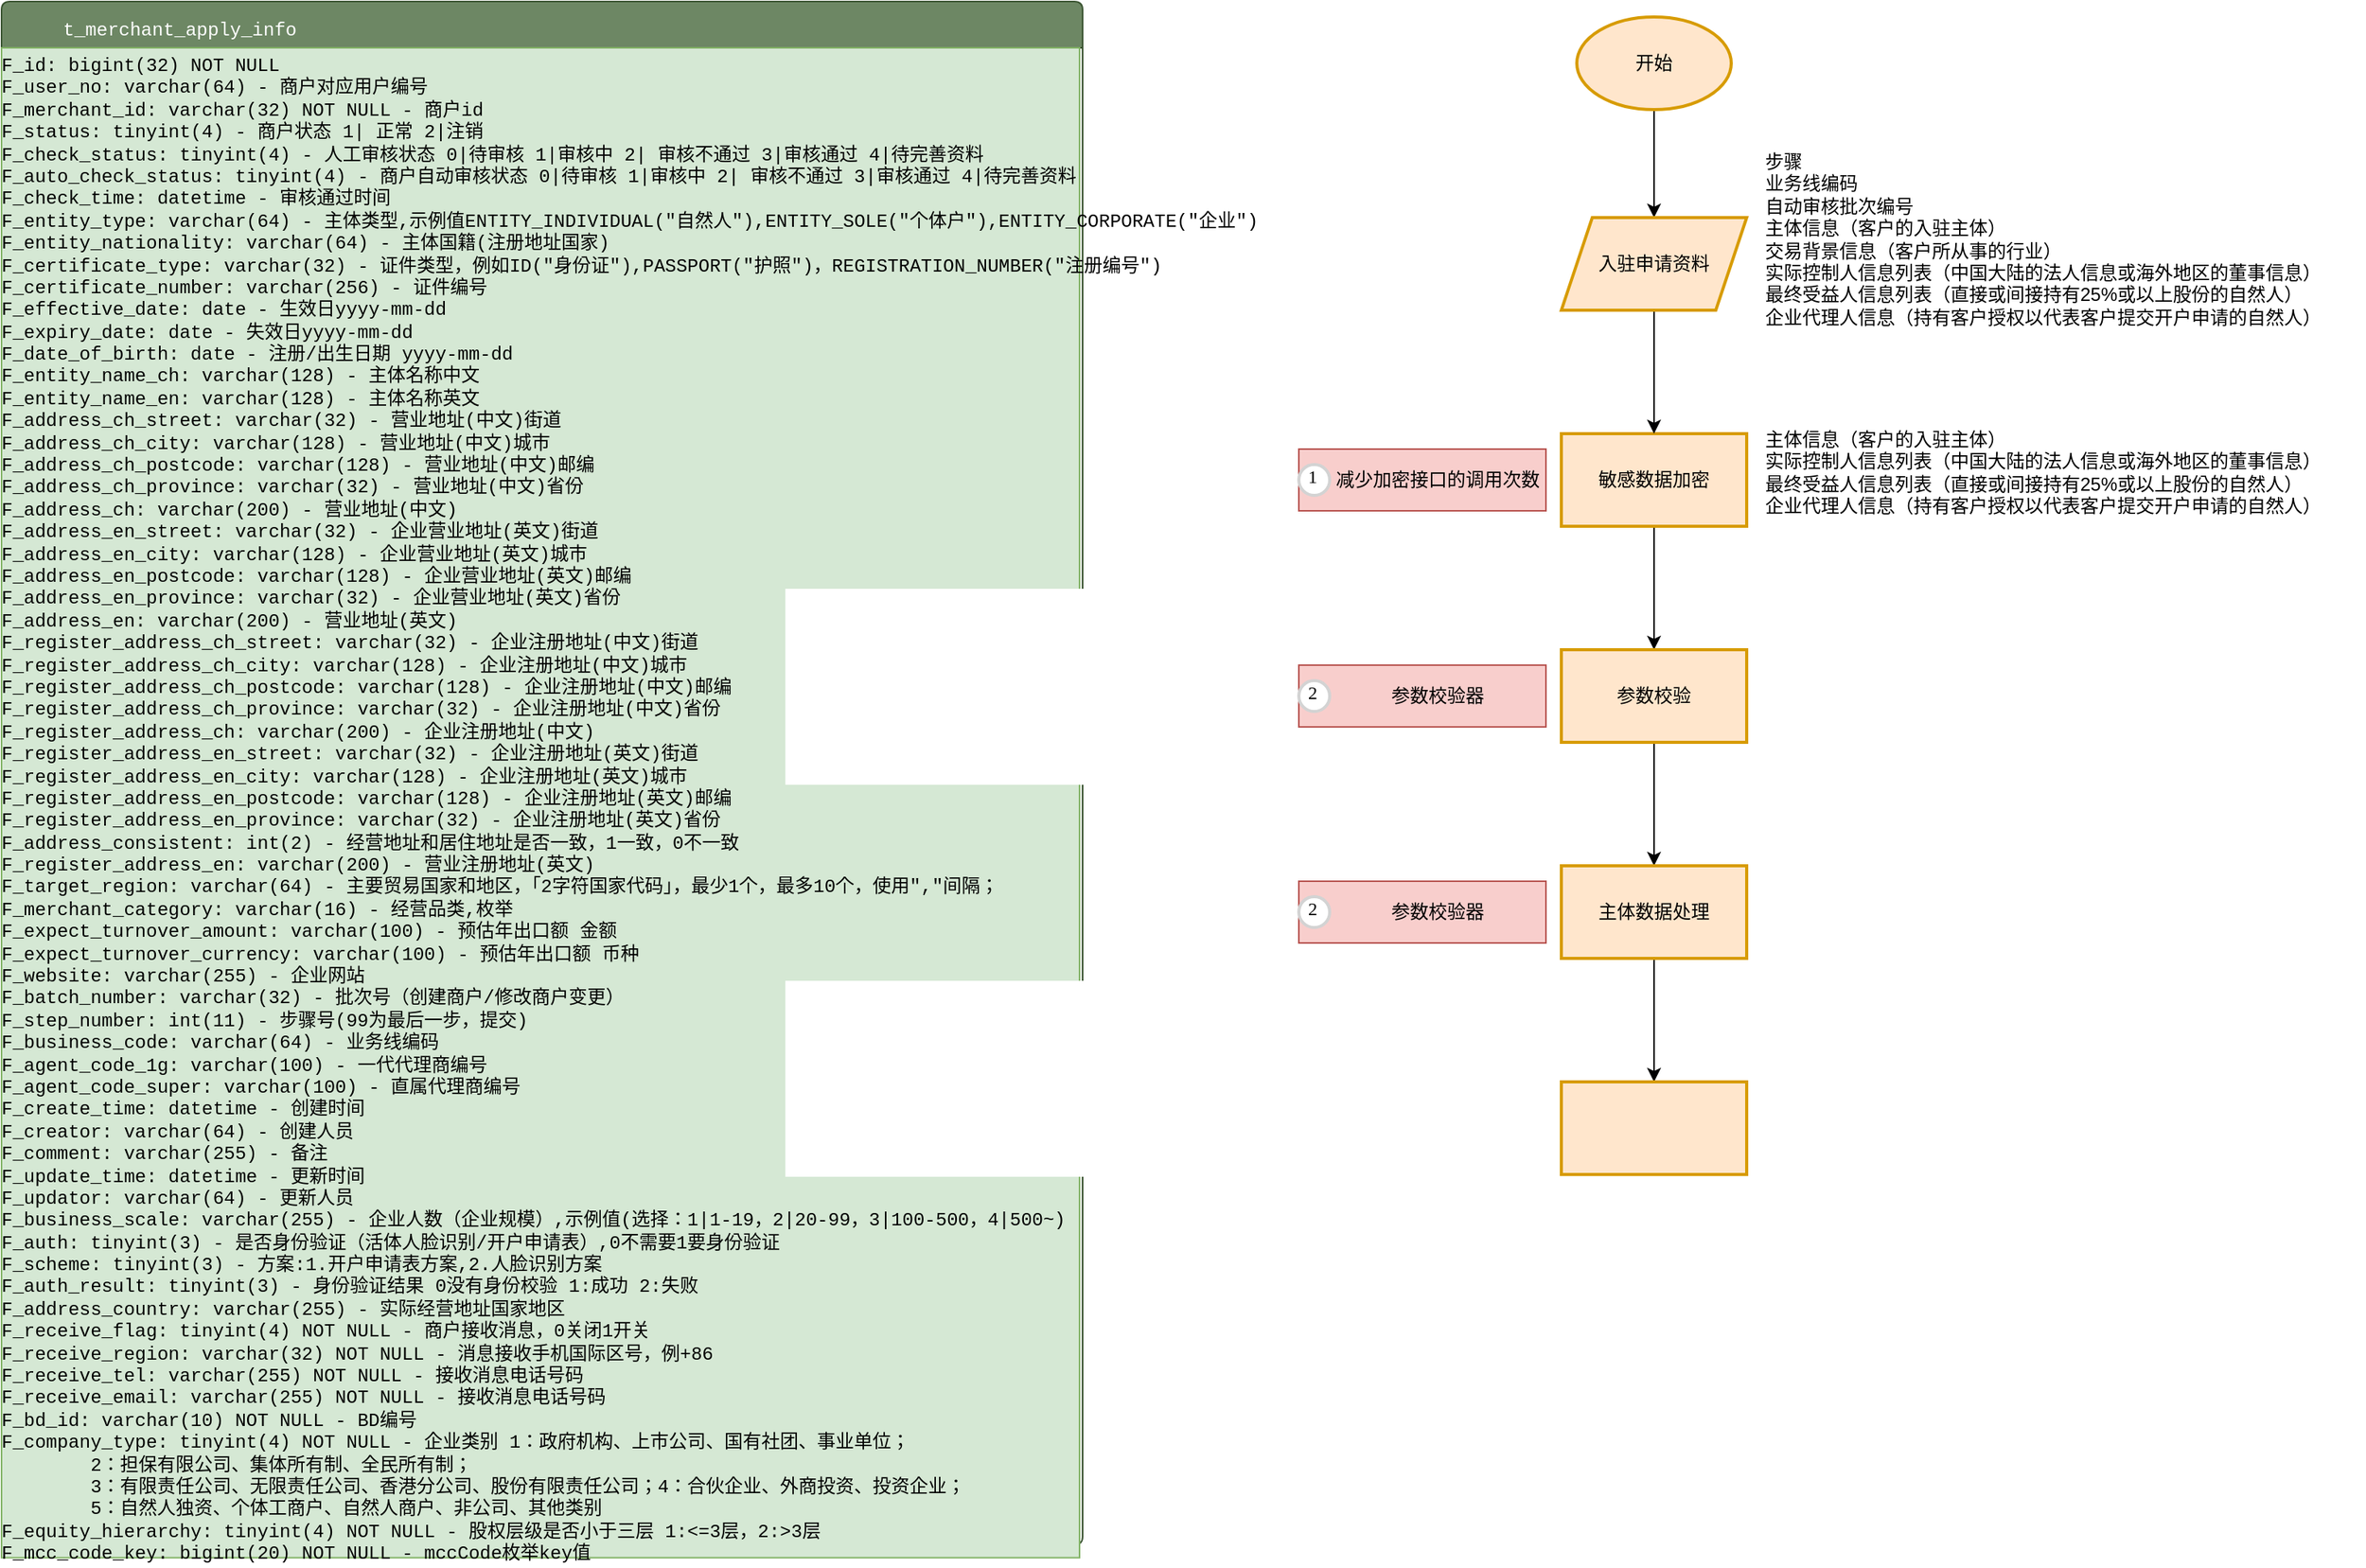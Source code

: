 <mxfile version="24.0.7" type="github">
  <diagram name="Page 2" id="f50cWnhNKc0xasic3wzm">
    <mxGraphModel dx="479" dy="3088" grid="1" gridSize="10" guides="1" tooltips="1" connect="1" arrows="1" fold="1" page="1" pageScale="1" pageWidth="827" pageHeight="1169" math="0" shadow="0">
      <root>
        <mxCell id="0" />
        <mxCell id="1" parent="0" />
        <mxCell id="WJBm6pe73H-23jdvLBGB-24" style="graphMlID=entity0;gradientDirection=east;shape=swimlane;startSize=30;rounded=1;arcSize=6;collapsible=0;fillColor=#6d8764;strokeColor=#3A5431;strokeWidth=1.0;swimlaneFillColor=#FFFFFF;fontColor=#ffffff;" vertex="1" parent="1">
          <mxGeometry x="920" y="-2280" width="700" height="1000" as="geometry" />
        </mxCell>
        <mxCell id="WJBm6pe73H-23jdvLBGB-26" value="t_merchant_apply_info" style="text;html=1;spacing=0;align=center;fontFamily=courier;fontSize=12;fontStyle=0;=center;fontColor=#ffffff" vertex="1" parent="WJBm6pe73H-23jdvLBGB-24">
          <mxGeometry y="6.67" width="230" height="25" as="geometry" />
        </mxCell>
        <mxCell id="WJBm6pe73H-23jdvLBGB-31" value="" style="edgeStyle=orthogonalEdgeStyle;rounded=0;orthogonalLoop=1;jettySize=auto;html=1;" edge="1" parent="1" source="WJBm6pe73H-23jdvLBGB-29">
          <mxGeometry relative="1" as="geometry">
            <mxPoint x="1990" y="-2140" as="targetPoint" />
          </mxGeometry>
        </mxCell>
        <mxCell id="WJBm6pe73H-23jdvLBGB-29" value="开始" style="strokeWidth=2;html=1;shape=mxgraph.flowchart.start_1;whiteSpace=wrap;strokeColor=#D79B00;fillColor=#FFE6CC;" vertex="1" parent="1">
          <mxGeometry x="1940" y="-2270" width="100" height="60" as="geometry" />
        </mxCell>
        <mxCell id="WJBm6pe73H-23jdvLBGB-33" value="步骤&#xa;业务线编码&#xa;自动审核批次编号&#xa;主体信息（客户的入驻主体）&#xa;交易背景信息（客户所从事的行业）&#xa;实际控制人信息列表（中国大陆的法人信息或海外地区的董事信息）&#xa;最终受益人信息列表（直接或间接持有25%或以上股份的自然人）&#xa;企业代理人信息（持有客户授权以代表客户提交开户申请的自然人）" style="text;whiteSpace=wrap;" vertex="1" parent="1">
          <mxGeometry x="2060" y="-2190" width="390" height="140" as="geometry" />
        </mxCell>
        <mxCell id="WJBm6pe73H-23jdvLBGB-52" value="" style="edgeStyle=orthogonalEdgeStyle;rounded=0;orthogonalLoop=1;jettySize=auto;html=1;" edge="1" parent="1" source="WJBm6pe73H-23jdvLBGB-34" target="WJBm6pe73H-23jdvLBGB-51">
          <mxGeometry relative="1" as="geometry" />
        </mxCell>
        <mxCell id="WJBm6pe73H-23jdvLBGB-34" value="敏感数据加密" style="whiteSpace=wrap;html=1;strokeWidth=2;fillColor=#ffe6cc;strokeColor=#d79b00;" vertex="1" parent="1">
          <mxGeometry x="1930" y="-2000" width="120" height="60" as="geometry" />
        </mxCell>
        <mxCell id="WJBm6pe73H-23jdvLBGB-36" value="主体信息（客户的入驻主体）&#xa;实际控制人信息列表（中国大陆的法人信息或海外地区的董事信息）&#xa;最终受益人信息列表（直接或间接持有25%或以上股份的自然人）&#xa;企业代理人信息（持有客户授权以代表客户提交开户申请的自然人）" style="text;whiteSpace=wrap;" vertex="1" parent="1">
          <mxGeometry x="2060" y="-2010" width="390" height="100" as="geometry" />
        </mxCell>
        <mxCell id="WJBm6pe73H-23jdvLBGB-25" value="F_id: bigint(32) NOT NULL&lt;br&gt;F_user_no: varchar(64) - 商户对应用户编号&lt;br&gt;F_merchant_id: varchar(32) NOT NULL - 商户id&lt;br&gt;F_status: tinyint(4) - 商户状态 1| 正常 2|注销&lt;br&gt;F_check_status: tinyint(4) - 人工审核状态 0|待审核 1|审核中 2| 审核不通过 3|审核通过 4|待完善资料&lt;br&gt;F_auto_check_status: tinyint(4) - 商户自动审核状态 0|待审核 1|审核中 2| 审核不通过 3|审核通过 4|待完善资料&lt;br&gt;F_check_time: datetime - 审核通过时间&lt;br&gt;F_entity_type: varchar(64) - 主体类型,示例值ENTITY_INDIVIDUAL(&quot;自然人&quot;),ENTITY_SOLE(&quot;个体户&quot;),ENTITY_CORPORATE(&quot;企业&quot;)&lt;br&gt;F_entity_nationality: varchar(64) - 主体国籍(注册地址国家)&lt;br&gt;F_certificate_type: varchar(32) - 证件类型，例如ID(&quot;身份证&quot;),PASSPORT(&quot;护照&quot;)，REGISTRATION_NUMBER(&quot;注册编号&quot;)&lt;br&gt;F_certificate_number: varchar(256) - 证件编号&lt;br&gt;F_effective_date: date - 生效日yyyy-mm-dd&lt;br&gt;F_expiry_date: date - 失效日yyyy-mm-dd&lt;br&gt;F_date_of_birth: date - 注册/出生日期 yyyy-mm-dd&lt;br&gt;F_entity_name_ch: varchar(128) - 主体名称中文&lt;br&gt;F_entity_name_en: varchar(128) - 主体名称英文&lt;br&gt;F_address_ch_street: varchar(32) - 营业地址(中文)街道&lt;br&gt;F_address_ch_city: varchar(128) - 营业地址(中文)城市&lt;br&gt;F_address_ch_postcode: varchar(128) - 营业地址(中文)邮编&lt;br&gt;F_address_ch_province: varchar(32) - 营业地址(中文)省份&lt;br&gt;F_address_ch: varchar(200) - 营业地址(中文)&lt;br&gt;F_address_en_street: varchar(32) - 企业营业地址(英文)街道&lt;br&gt;F_address_en_city: varchar(128) - 企业营业地址(英文)城市&lt;br&gt;F_address_en_postcode: varchar(128) - 企业营业地址(英文)邮编&lt;br&gt;F_address_en_province: varchar(32) - 企业营业地址(英文)省份&lt;br&gt;F_address_en: varchar(200) - 营业地址(英文)&lt;br&gt;F_register_address_ch_street: varchar(32) - 企业注册地址(中文)街道&lt;br&gt;F_register_address_ch_city: varchar(128) - 企业注册地址(中文)城市&lt;br&gt;F_register_address_ch_postcode: varchar(128) - 企业注册地址(中文)邮编&lt;br&gt;F_register_address_ch_province: varchar(32) - 企业注册地址(中文)省份&lt;br&gt;F_register_address_ch: varchar(200) - 企业注册地址(中文)&lt;br&gt;F_register_address_en_street: varchar(32) - 企业注册地址(英文)街道&lt;br&gt;F_register_address_en_city: varchar(128) - 企业注册地址(英文)城市&lt;br&gt;F_register_address_en_postcode: varchar(128) - 企业注册地址(英文)邮编&lt;br&gt;F_register_address_en_province: varchar(32) - 企业注册地址(英文)省份&lt;br&gt;F_address_consistent: int(2) - 经营地址和居住地址是否一致，1一致，0不一致&lt;br&gt;F_register_address_en: varchar(200) - 营业注册地址(英文)&lt;br&gt;F_target_region: varchar(64) - 主要贸易国家和地区，「2字符国家代码」，最少1个，最多10个，使用&quot;,&quot;间隔；&lt;br&gt;F_merchant_category: varchar(16) - 经营品类,枚举&lt;br&gt;F_expect_turnover_amount: varchar(100) - 预估年出口额 金额&lt;br&gt;F_expect_turnover_currency: varchar(100) - 预估年出口额 币种&lt;br&gt;F_website: varchar(255) - 企业网站&lt;br&gt;F_batch_number: varchar(32) - 批次号（创建商户/修改商户变更）&lt;br&gt;F_step_number: int(11) - 步骤号(99为最后一步，提交)&lt;br&gt;F_business_code: varchar(64) - 业务线编码&lt;br&gt;F_agent_code_1g: varchar(100) - 一代代理商编号&lt;br&gt;F_agent_code_super: varchar(100) - 直属代理商编号&lt;br&gt;F_create_time: datetime - 创建时间&lt;br&gt;F_creator: varchar(64) - 创建人员&lt;br&gt;F_comment: varchar(255) - 备注&lt;br&gt;F_update_time: datetime - 更新时间&lt;br&gt;F_updator: varchar(64) - 更新人员&lt;br&gt;F_business_scale: varchar(255) - 企业人数（企业规模）,示例值(选择：1|1-19，2|20-99，3|100-500，4|500~)&lt;br&gt;F_auth: tinyint(3) - 是否身份验证（活体人脸识别/开户申请表）,0不需要1要身份验证&lt;br&gt;F_scheme: tinyint(3) - 方案:1.开户申请表方案,2.人脸识别方案&lt;br&gt;F_auth_result: tinyint(3) - 身份验证结果  0没有身份校验 1:成功 2:失败&lt;br&gt;F_address_country: varchar(255) - 实际经营地址国家地区&lt;br&gt;F_receive_flag: tinyint(4) NOT NULL - 商户接收消息，0关闭1开关&lt;br&gt;F_receive_region: varchar(32) NOT NULL - 消息接收手机国际区号，例+86&lt;br&gt;F_receive_tel: varchar(255) NOT NULL - 接收消息电话号码&lt;br&gt;F_receive_email: varchar(255) NOT NULL - 接收消息电话号码&lt;br&gt;F_bd_id: varchar(10) NOT NULL - BD编号&lt;br&gt;F_company_type: tinyint(4) NOT NULL - 企业类别 1：政府机构、上市公司、国有社团、事业单位；&lt;div&gt;&lt;span style=&quot;white-space: pre;&quot;&gt;&#x9;&lt;/span&gt;2：担保有限公司、集体所有制、全民所有制；&lt;div&gt;&lt;span style=&quot;white-space: pre;&quot;&gt;&#x9;&lt;/span&gt;3：有限责任公司、无限责任公司、香港分公司、股份有限责任公司；4：合伙企业、外商投资、投资企业；&lt;/div&gt;&lt;div&gt;&lt;span style=&quot;white-space: pre;&quot;&gt;&#x9;&lt;/span&gt;5：自然人独资、个体工商户、自然人商户、非公司、其他类别&lt;br&gt;F_equity_hierarchy: tinyint(4) NOT NULL - 股权层级是否小于三层 1:&amp;lt;=3层，2:&amp;gt;3层&lt;br&gt;F_mcc_code_key: bigint(20) NOT NULL - mccCode枚举key值&#x9;&#x9;&#x9;&#x9;&#x9;&#x9;&lt;/div&gt;&lt;/div&gt;" style="text;html=1;spacing=0;align=left;fontFamily=courier;fontSize=12;fontStyle=0;=center;fillColor=#d5e8d4;strokeColor=#82b366;" vertex="1" parent="1">
          <mxGeometry x="920" y="-2250" width="698" height="978.33" as="geometry" />
        </mxCell>
        <mxCell id="WJBm6pe73H-23jdvLBGB-50" value="" style="group;fillColor=#f8cecc;strokeColor=#b85450;" vertex="1" connectable="0" parent="1">
          <mxGeometry x="1760" y="-1990" width="160" height="40" as="geometry" />
        </mxCell>
        <mxCell id="WJBm6pe73H-23jdvLBGB-37" value="1" style="ellipse;whiteSpace=wrap;html=1;aspect=fixed;strokeWidth=2;fontFamily=Tahoma;spacingBottom=4;spacingRight=2;strokeColor=#d3d3d3;" vertex="1" parent="WJBm6pe73H-23jdvLBGB-50">
          <mxGeometry y="10" width="20" height="20" as="geometry" />
        </mxCell>
        <mxCell id="WJBm6pe73H-23jdvLBGB-46" value="减少加密接口的调用次数" style="text;html=1;align=center;verticalAlign=middle;whiteSpace=wrap;rounded=0;" vertex="1" parent="WJBm6pe73H-23jdvLBGB-50">
          <mxGeometry x="20" width="140" height="40" as="geometry" />
        </mxCell>
        <mxCell id="WJBm6pe73H-23jdvLBGB-57" value="" style="edgeStyle=orthogonalEdgeStyle;rounded=0;orthogonalLoop=1;jettySize=auto;html=1;" edge="1" parent="1" source="WJBm6pe73H-23jdvLBGB-51" target="WJBm6pe73H-23jdvLBGB-56">
          <mxGeometry relative="1" as="geometry" />
        </mxCell>
        <mxCell id="WJBm6pe73H-23jdvLBGB-51" value="参数校验" style="whiteSpace=wrap;html=1;strokeWidth=2;fillColor=#ffe6cc;strokeColor=#d79b00;" vertex="1" parent="1">
          <mxGeometry x="1930" y="-1860" width="120" height="60" as="geometry" />
        </mxCell>
        <mxCell id="WJBm6pe73H-23jdvLBGB-53" value="" style="group;fillColor=#f8cecc;strokeColor=#b85450;" vertex="1" connectable="0" parent="1">
          <mxGeometry x="1760" y="-1850" width="160" height="40" as="geometry" />
        </mxCell>
        <mxCell id="WJBm6pe73H-23jdvLBGB-54" value="2" style="ellipse;whiteSpace=wrap;html=1;aspect=fixed;strokeWidth=2;fontFamily=Tahoma;spacingBottom=4;spacingRight=2;strokeColor=#d3d3d3;" vertex="1" parent="WJBm6pe73H-23jdvLBGB-53">
          <mxGeometry y="10" width="20" height="20" as="geometry" />
        </mxCell>
        <mxCell id="WJBm6pe73H-23jdvLBGB-55" value="参数校验器" style="text;html=1;align=center;verticalAlign=middle;whiteSpace=wrap;rounded=0;" vertex="1" parent="WJBm6pe73H-23jdvLBGB-53">
          <mxGeometry x="20" width="140" height="40" as="geometry" />
        </mxCell>
        <mxCell id="WJBm6pe73H-23jdvLBGB-62" value="" style="edgeStyle=orthogonalEdgeStyle;rounded=0;orthogonalLoop=1;jettySize=auto;html=1;" edge="1" parent="1" source="WJBm6pe73H-23jdvLBGB-56" target="WJBm6pe73H-23jdvLBGB-61">
          <mxGeometry relative="1" as="geometry" />
        </mxCell>
        <mxCell id="WJBm6pe73H-23jdvLBGB-56" value="主体数据处理" style="whiteSpace=wrap;html=1;fillColor=#ffe6cc;strokeColor=#d79b00;strokeWidth=2;" vertex="1" parent="1">
          <mxGeometry x="1930" y="-1720" width="120" height="60" as="geometry" />
        </mxCell>
        <mxCell id="WJBm6pe73H-23jdvLBGB-58" value="" style="group;fillColor=#f8cecc;strokeColor=#b85450;" vertex="1" connectable="0" parent="1">
          <mxGeometry x="1760" y="-1710" width="160" height="40" as="geometry" />
        </mxCell>
        <mxCell id="WJBm6pe73H-23jdvLBGB-59" value="2" style="ellipse;whiteSpace=wrap;html=1;aspect=fixed;strokeWidth=2;fontFamily=Tahoma;spacingBottom=4;spacingRight=2;strokeColor=#d3d3d3;" vertex="1" parent="WJBm6pe73H-23jdvLBGB-58">
          <mxGeometry y="10" width="20" height="20" as="geometry" />
        </mxCell>
        <mxCell id="WJBm6pe73H-23jdvLBGB-60" value="参数校验器" style="text;html=1;align=center;verticalAlign=middle;whiteSpace=wrap;rounded=0;" vertex="1" parent="WJBm6pe73H-23jdvLBGB-58">
          <mxGeometry x="20" width="140" height="40" as="geometry" />
        </mxCell>
        <mxCell id="WJBm6pe73H-23jdvLBGB-61" value="" style="whiteSpace=wrap;html=1;fillColor=#ffe6cc;strokeColor=#d79b00;strokeWidth=2;" vertex="1" parent="1">
          <mxGeometry x="1930" y="-1580" width="120" height="60" as="geometry" />
        </mxCell>
        <mxCell id="WJBm6pe73H-23jdvLBGB-68" style="edgeStyle=orthogonalEdgeStyle;rounded=0;orthogonalLoop=1;jettySize=auto;html=1;" edge="1" parent="1" source="WJBm6pe73H-23jdvLBGB-66" target="WJBm6pe73H-23jdvLBGB-34">
          <mxGeometry relative="1" as="geometry" />
        </mxCell>
        <mxCell id="WJBm6pe73H-23jdvLBGB-66" value="入驻申请资料" style="shape=parallelogram;perimeter=parallelogramPerimeter;whiteSpace=wrap;html=1;fixedSize=1;fillColor=#ffe6cc;strokeColor=#d79b00;strokeWidth=2;" vertex="1" parent="1">
          <mxGeometry x="1930" y="-2140" width="120" height="60" as="geometry" />
        </mxCell>
      </root>
    </mxGraphModel>
  </diagram>
</mxfile>
